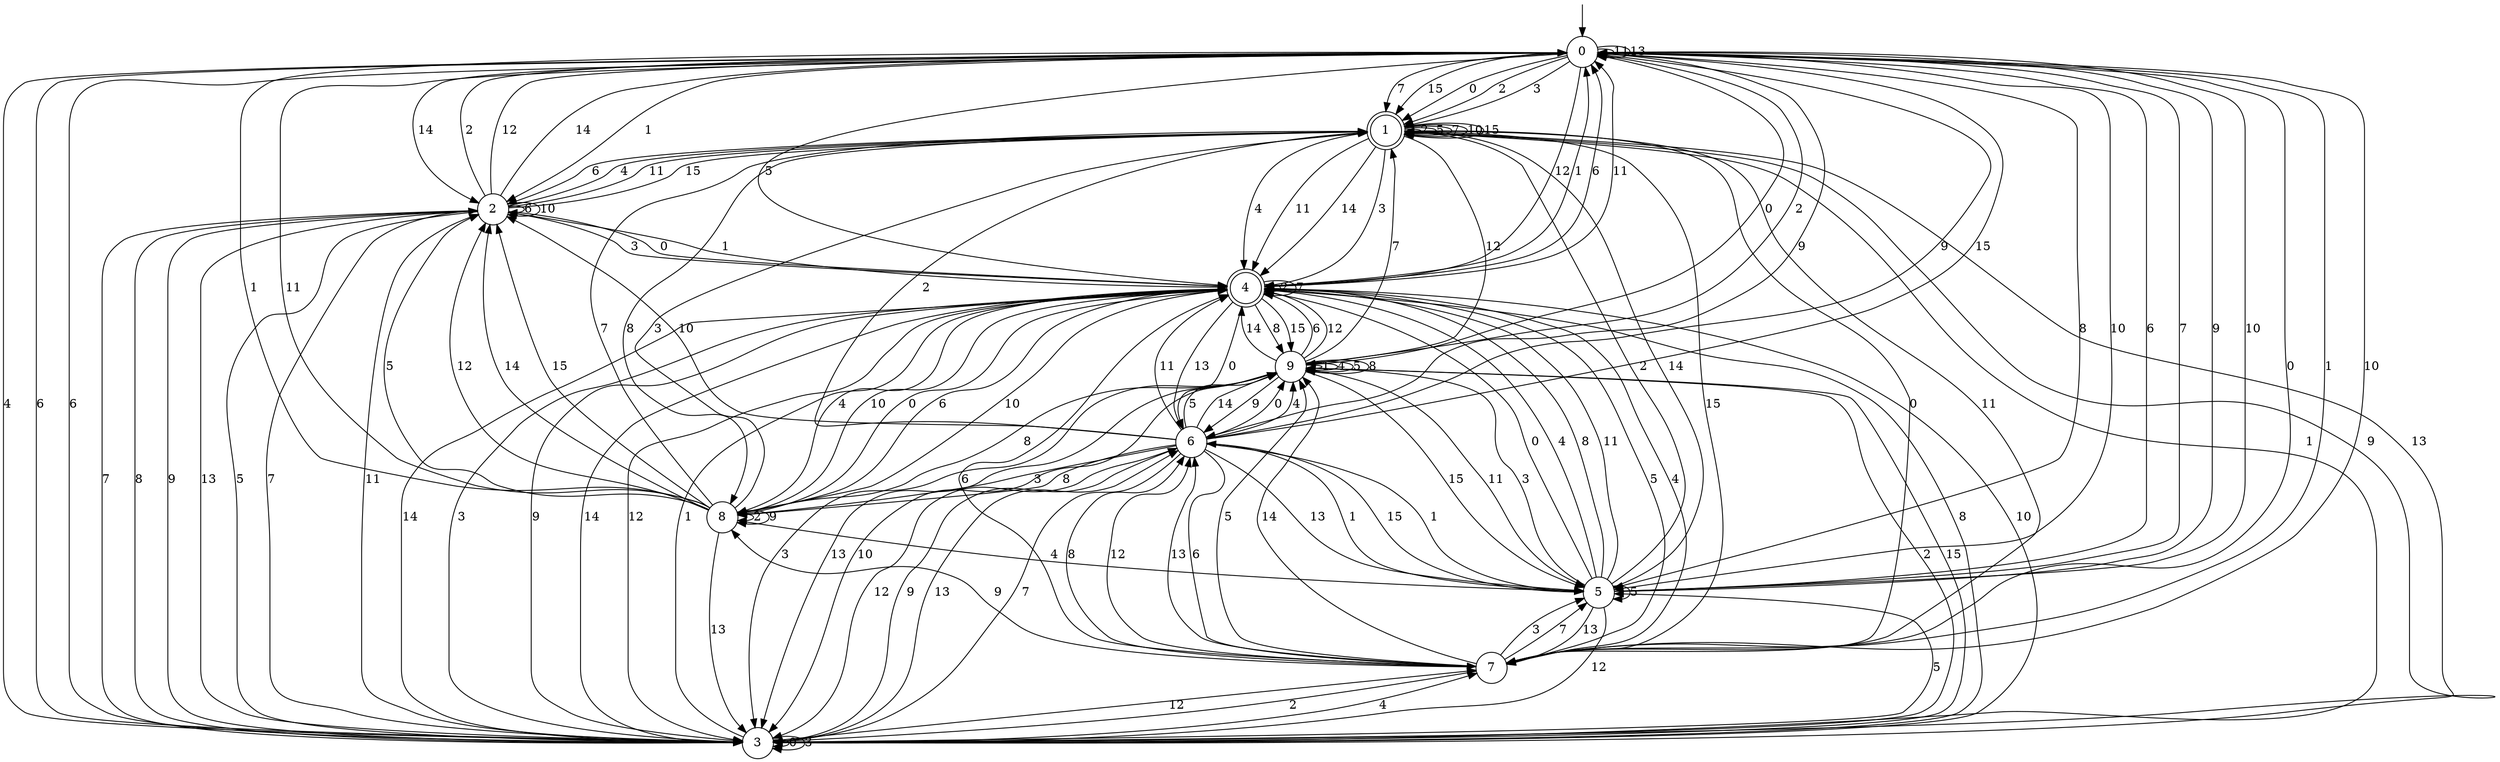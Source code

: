 digraph g {

	s0 [shape="circle" label="0"];
	s1 [shape="doublecircle" label="1"];
	s2 [shape="circle" label="2"];
	s3 [shape="circle" label="3"];
	s4 [shape="doublecircle" label="4"];
	s5 [shape="circle" label="5"];
	s6 [shape="circle" label="6"];
	s7 [shape="circle" label="7"];
	s8 [shape="circle" label="8"];
	s9 [shape="circle" label="9"];
	s0 -> s1 [label="0"];
	s0 -> s2 [label="1"];
	s0 -> s1 [label="2"];
	s0 -> s1 [label="3"];
	s0 -> s3 [label="4"];
	s0 -> s4 [label="5"];
	s0 -> s3 [label="6"];
	s0 -> s1 [label="7"];
	s0 -> s5 [label="8"];
	s0 -> s6 [label="9"];
	s0 -> s5 [label="10"];
	s0 -> s0 [label="11"];
	s0 -> s4 [label="12"];
	s0 -> s0 [label="13"];
	s0 -> s2 [label="14"];
	s0 -> s1 [label="15"];
	s1 -> s7 [label="0"];
	s1 -> s3 [label="1"];
	s1 -> s1 [label="2"];
	s1 -> s4 [label="3"];
	s1 -> s4 [label="4"];
	s1 -> s1 [label="5"];
	s1 -> s2 [label="6"];
	s1 -> s1 [label="7"];
	s1 -> s8 [label="8"];
	s1 -> s3 [label="9"];
	s1 -> s1 [label="10"];
	s1 -> s4 [label="11"];
	s1 -> s9 [label="12"];
	s1 -> s3 [label="13"];
	s1 -> s4 [label="14"];
	s1 -> s1 [label="15"];
	s2 -> s4 [label="0"];
	s2 -> s4 [label="1"];
	s2 -> s0 [label="2"];
	s2 -> s4 [label="3"];
	s2 -> s1 [label="4"];
	s2 -> s3 [label="5"];
	s2 -> s2 [label="6"];
	s2 -> s3 [label="7"];
	s2 -> s3 [label="8"];
	s2 -> s3 [label="9"];
	s2 -> s2 [label="10"];
	s2 -> s1 [label="11"];
	s2 -> s0 [label="12"];
	s2 -> s3 [label="13"];
	s2 -> s0 [label="14"];
	s2 -> s1 [label="15"];
	s3 -> s3 [label="0"];
	s3 -> s4 [label="1"];
	s3 -> s9 [label="2"];
	s3 -> s3 [label="3"];
	s3 -> s7 [label="4"];
	s3 -> s5 [label="5"];
	s3 -> s0 [label="6"];
	s3 -> s2 [label="7"];
	s3 -> s4 [label="8"];
	s3 -> s6 [label="9"];
	s3 -> s4 [label="10"];
	s3 -> s2 [label="11"];
	s3 -> s7 [label="12"];
	s3 -> s6 [label="13"];
	s3 -> s4 [label="14"];
	s3 -> s9 [label="15"];
	s4 -> s6 [label="0"];
	s4 -> s0 [label="1"];
	s4 -> s4 [label="2"];
	s4 -> s3 [label="3"];
	s4 -> s8 [label="4"];
	s4 -> s7 [label="5"];
	s4 -> s0 [label="6"];
	s4 -> s4 [label="7"];
	s4 -> s9 [label="8"];
	s4 -> s3 [label="9"];
	s4 -> s8 [label="10"];
	s4 -> s0 [label="11"];
	s4 -> s3 [label="12"];
	s4 -> s6 [label="13"];
	s4 -> s3 [label="14"];
	s4 -> s9 [label="15"];
	s5 -> s4 [label="0"];
	s5 -> s6 [label="1"];
	s5 -> s1 [label="2"];
	s5 -> s9 [label="3"];
	s5 -> s4 [label="4"];
	s5 -> s5 [label="5"];
	s5 -> s0 [label="6"];
	s5 -> s0 [label="7"];
	s5 -> s4 [label="8"];
	s5 -> s0 [label="9"];
	s5 -> s0 [label="10"];
	s5 -> s4 [label="11"];
	s5 -> s3 [label="12"];
	s5 -> s7 [label="13"];
	s5 -> s1 [label="14"];
	s5 -> s6 [label="15"];
	s6 -> s9 [label="0"];
	s6 -> s5 [label="1"];
	s6 -> s1 [label="2"];
	s6 -> s8 [label="3"];
	s6 -> s9 [label="4"];
	s6 -> s9 [label="5"];
	s6 -> s7 [label="6"];
	s6 -> s3 [label="7"];
	s6 -> s8 [label="8"];
	s6 -> s0 [label="9"];
	s6 -> s2 [label="10"];
	s6 -> s4 [label="11"];
	s6 -> s3 [label="12"];
	s6 -> s5 [label="13"];
	s6 -> s9 [label="14"];
	s6 -> s0 [label="15"];
	s7 -> s0 [label="0"];
	s7 -> s0 [label="1"];
	s7 -> s3 [label="2"];
	s7 -> s5 [label="3"];
	s7 -> s4 [label="4"];
	s7 -> s9 [label="5"];
	s7 -> s4 [label="6"];
	s7 -> s5 [label="7"];
	s7 -> s6 [label="8"];
	s7 -> s8 [label="9"];
	s7 -> s0 [label="10"];
	s7 -> s1 [label="11"];
	s7 -> s6 [label="12"];
	s7 -> s6 [label="13"];
	s7 -> s9 [label="14"];
	s7 -> s1 [label="15"];
	s8 -> s4 [label="0"];
	s8 -> s0 [label="1"];
	s8 -> s8 [label="2"];
	s8 -> s1 [label="3"];
	s8 -> s5 [label="4"];
	s8 -> s2 [label="5"];
	s8 -> s4 [label="6"];
	s8 -> s1 [label="7"];
	s8 -> s9 [label="8"];
	s8 -> s8 [label="9"];
	s8 -> s4 [label="10"];
	s8 -> s0 [label="11"];
	s8 -> s2 [label="12"];
	s8 -> s3 [label="13"];
	s8 -> s2 [label="14"];
	s8 -> s2 [label="15"];
	s9 -> s0 [label="0"];
	s9 -> s9 [label="1"];
	s9 -> s0 [label="2"];
	s9 -> s3 [label="3"];
	s9 -> s9 [label="4"];
	s9 -> s9 [label="5"];
	s9 -> s4 [label="6"];
	s9 -> s1 [label="7"];
	s9 -> s9 [label="8"];
	s9 -> s6 [label="9"];
	s9 -> s3 [label="10"];
	s9 -> s5 [label="11"];
	s9 -> s4 [label="12"];
	s9 -> s3 [label="13"];
	s9 -> s4 [label="14"];
	s9 -> s5 [label="15"];

__start0 [label="" shape="none" width="0" height="0"];
__start0 -> s0;

}
